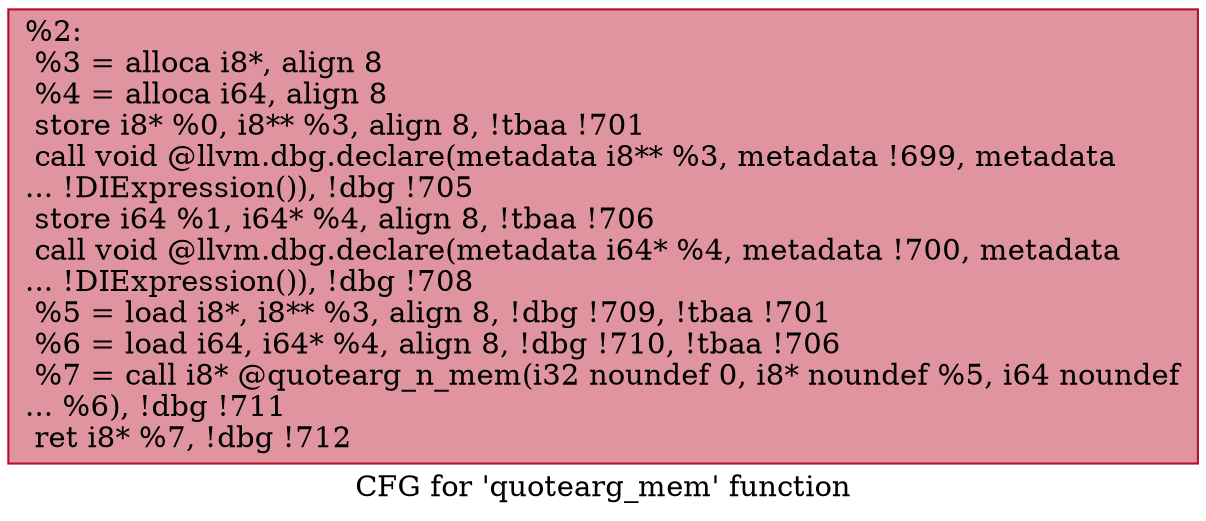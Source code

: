 digraph "CFG for 'quotearg_mem' function" {
	label="CFG for 'quotearg_mem' function";

	Node0x1952450 [shape=record,color="#b70d28ff", style=filled, fillcolor="#b70d2870",label="{%2:\l  %3 = alloca i8*, align 8\l  %4 = alloca i64, align 8\l  store i8* %0, i8** %3, align 8, !tbaa !701\l  call void @llvm.dbg.declare(metadata i8** %3, metadata !699, metadata\l... !DIExpression()), !dbg !705\l  store i64 %1, i64* %4, align 8, !tbaa !706\l  call void @llvm.dbg.declare(metadata i64* %4, metadata !700, metadata\l... !DIExpression()), !dbg !708\l  %5 = load i8*, i8** %3, align 8, !dbg !709, !tbaa !701\l  %6 = load i64, i64* %4, align 8, !dbg !710, !tbaa !706\l  %7 = call i8* @quotearg_n_mem(i32 noundef 0, i8* noundef %5, i64 noundef\l... %6), !dbg !711\l  ret i8* %7, !dbg !712\l}"];
}
